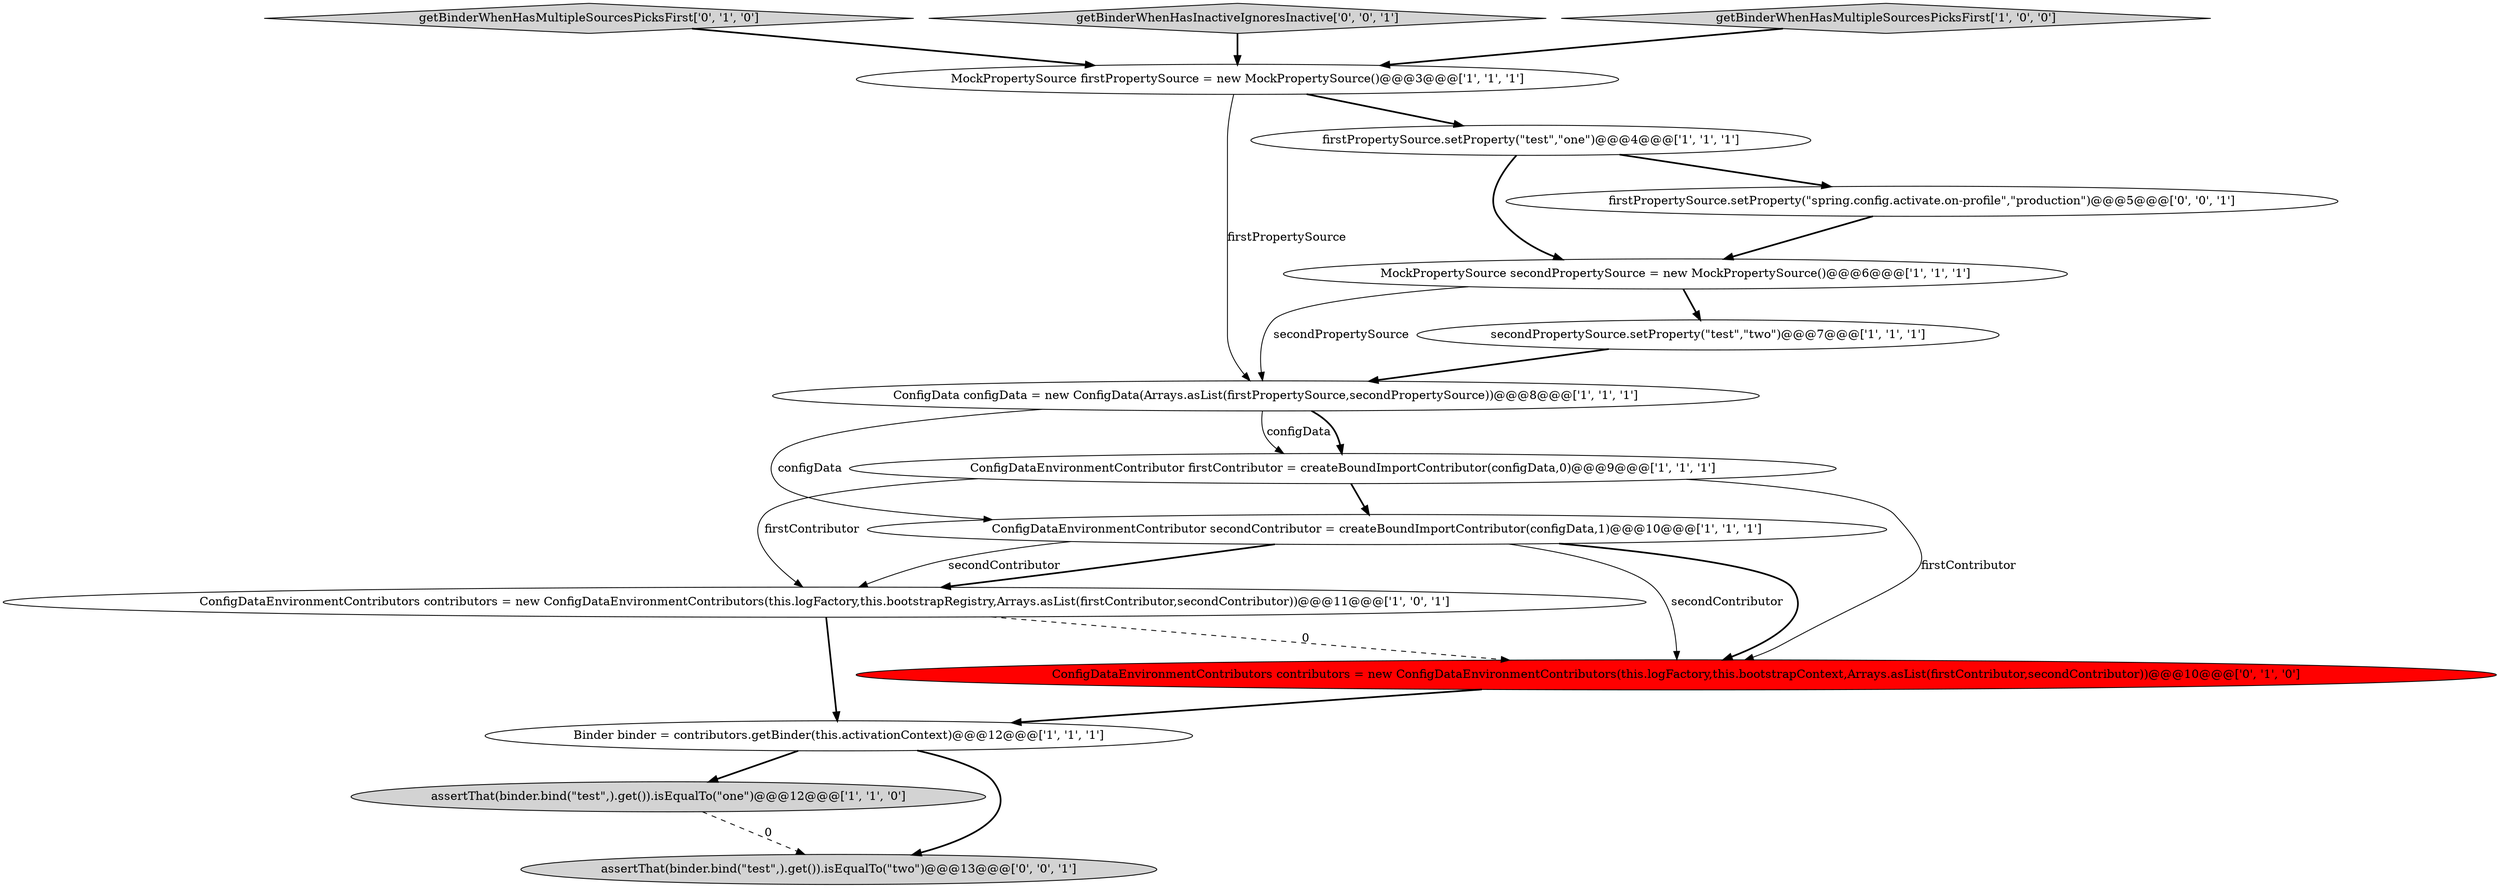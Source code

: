 digraph {
1 [style = filled, label = "assertThat(binder.bind(\"test\",).get()).isEqualTo(\"one\")@@@12@@@['1', '1', '0']", fillcolor = lightgray, shape = ellipse image = "AAA0AAABBB1BBB"];
5 [style = filled, label = "Binder binder = contributors.getBinder(this.activationContext)@@@12@@@['1', '1', '1']", fillcolor = white, shape = ellipse image = "AAA0AAABBB1BBB"];
11 [style = filled, label = "getBinderWhenHasMultipleSourcesPicksFirst['0', '1', '0']", fillcolor = lightgray, shape = diamond image = "AAA0AAABBB2BBB"];
7 [style = filled, label = "ConfigDataEnvironmentContributor firstContributor = createBoundImportContributor(configData,0)@@@9@@@['1', '1', '1']", fillcolor = white, shape = ellipse image = "AAA0AAABBB1BBB"];
14 [style = filled, label = "firstPropertySource.setProperty(\"spring.config.activate.on-profile\",\"production\")@@@5@@@['0', '0', '1']", fillcolor = white, shape = ellipse image = "AAA0AAABBB3BBB"];
13 [style = filled, label = "getBinderWhenHasInactiveIgnoresInactive['0', '0', '1']", fillcolor = lightgray, shape = diamond image = "AAA0AAABBB3BBB"];
2 [style = filled, label = "secondPropertySource.setProperty(\"test\",\"two\")@@@7@@@['1', '1', '1']", fillcolor = white, shape = ellipse image = "AAA0AAABBB1BBB"];
3 [style = filled, label = "ConfigData configData = new ConfigData(Arrays.asList(firstPropertySource,secondPropertySource))@@@8@@@['1', '1', '1']", fillcolor = white, shape = ellipse image = "AAA0AAABBB1BBB"];
0 [style = filled, label = "ConfigDataEnvironmentContributor secondContributor = createBoundImportContributor(configData,1)@@@10@@@['1', '1', '1']", fillcolor = white, shape = ellipse image = "AAA0AAABBB1BBB"];
15 [style = filled, label = "assertThat(binder.bind(\"test\",).get()).isEqualTo(\"two\")@@@13@@@['0', '0', '1']", fillcolor = lightgray, shape = ellipse image = "AAA0AAABBB3BBB"];
12 [style = filled, label = "ConfigDataEnvironmentContributors contributors = new ConfigDataEnvironmentContributors(this.logFactory,this.bootstrapContext,Arrays.asList(firstContributor,secondContributor))@@@10@@@['0', '1', '0']", fillcolor = red, shape = ellipse image = "AAA1AAABBB2BBB"];
4 [style = filled, label = "ConfigDataEnvironmentContributors contributors = new ConfigDataEnvironmentContributors(this.logFactory,this.bootstrapRegistry,Arrays.asList(firstContributor,secondContributor))@@@11@@@['1', '0', '1']", fillcolor = white, shape = ellipse image = "AAA0AAABBB1BBB"];
8 [style = filled, label = "getBinderWhenHasMultipleSourcesPicksFirst['1', '0', '0']", fillcolor = lightgray, shape = diamond image = "AAA0AAABBB1BBB"];
9 [style = filled, label = "MockPropertySource firstPropertySource = new MockPropertySource()@@@3@@@['1', '1', '1']", fillcolor = white, shape = ellipse image = "AAA0AAABBB1BBB"];
10 [style = filled, label = "MockPropertySource secondPropertySource = new MockPropertySource()@@@6@@@['1', '1', '1']", fillcolor = white, shape = ellipse image = "AAA0AAABBB1BBB"];
6 [style = filled, label = "firstPropertySource.setProperty(\"test\",\"one\")@@@4@@@['1', '1', '1']", fillcolor = white, shape = ellipse image = "AAA0AAABBB1BBB"];
12->5 [style = bold, label=""];
1->15 [style = dashed, label="0"];
0->12 [style = bold, label=""];
2->3 [style = bold, label=""];
10->3 [style = solid, label="secondPropertySource"];
14->10 [style = bold, label=""];
5->15 [style = bold, label=""];
7->4 [style = solid, label="firstContributor"];
7->0 [style = bold, label=""];
11->9 [style = bold, label=""];
9->3 [style = solid, label="firstPropertySource"];
7->12 [style = solid, label="firstContributor"];
9->6 [style = bold, label=""];
4->12 [style = dashed, label="0"];
3->7 [style = solid, label="configData"];
6->14 [style = bold, label=""];
5->1 [style = bold, label=""];
3->7 [style = bold, label=""];
0->4 [style = bold, label=""];
6->10 [style = bold, label=""];
8->9 [style = bold, label=""];
10->2 [style = bold, label=""];
13->9 [style = bold, label=""];
0->12 [style = solid, label="secondContributor"];
4->5 [style = bold, label=""];
3->0 [style = solid, label="configData"];
0->4 [style = solid, label="secondContributor"];
}
